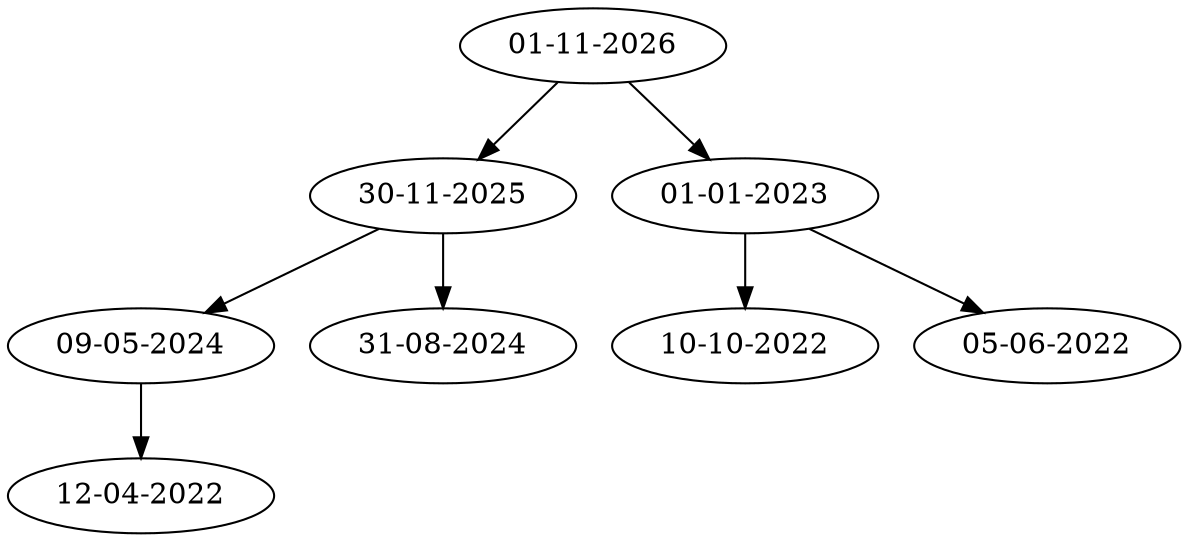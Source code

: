 digraph G {


"01-11-2026"->"30-11-2025";
"01-11-2026"->"01-01-2023"

"01-01-2023"->"10-10-2022";
"01-01-2023"->"05-06-2022";

"09-05-2024"->"12-04-2022"

"30-11-2025"->"09-05-2024";
"30-11-2025"->"31-08-2024";


}
